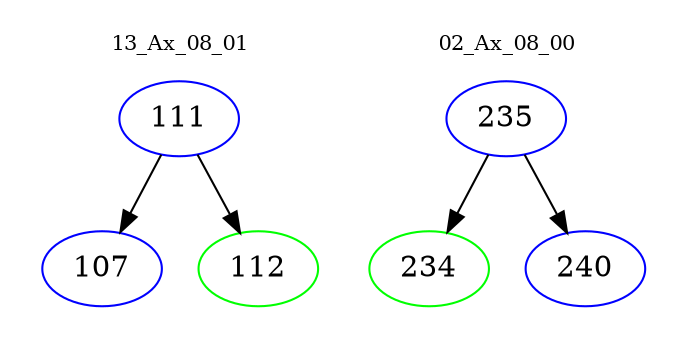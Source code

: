 digraph{
subgraph cluster_0 {
color = white
label = "13_Ax_08_01";
fontsize=10;
T0_111 [label="111", color="blue"]
T0_111 -> T0_107 [color="black"]
T0_107 [label="107", color="blue"]
T0_111 -> T0_112 [color="black"]
T0_112 [label="112", color="green"]
}
subgraph cluster_1 {
color = white
label = "02_Ax_08_00";
fontsize=10;
T1_235 [label="235", color="blue"]
T1_235 -> T1_234 [color="black"]
T1_234 [label="234", color="green"]
T1_235 -> T1_240 [color="black"]
T1_240 [label="240", color="blue"]
}
}
